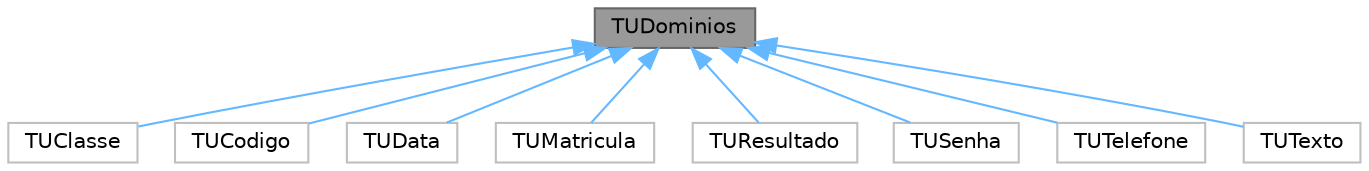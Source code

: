 digraph "TUDominios"
{
 // INTERACTIVE_SVG=YES
 // LATEX_PDF_SIZE
  bgcolor="transparent";
  edge [fontname=Helvetica,fontsize=10,labelfontname=Helvetica,labelfontsize=10];
  node [fontname=Helvetica,fontsize=10,shape=box,height=0.2,width=0.4];
  Node1 [label="TUDominios",height=0.2,width=0.4,color="gray40", fillcolor="grey60", style="filled", fontcolor="black",tooltip=" "];
  Node1 -> Node2 [dir="back",color="steelblue1",style="solid"];
  Node2 [label="TUClasse",height=0.2,width=0.4,color="grey75", fillcolor="white", style="filled",URL="$class_t_u_classe.html",tooltip=" "];
  Node1 -> Node3 [dir="back",color="steelblue1",style="solid"];
  Node3 [label="TUCodigo",height=0.2,width=0.4,color="grey75", fillcolor="white", style="filled",URL="$class_t_u_codigo.html",tooltip=" "];
  Node1 -> Node4 [dir="back",color="steelblue1",style="solid"];
  Node4 [label="TUData",height=0.2,width=0.4,color="grey75", fillcolor="white", style="filled",URL="$class_t_u_data.html",tooltip=" "];
  Node1 -> Node5 [dir="back",color="steelblue1",style="solid"];
  Node5 [label="TUMatricula",height=0.2,width=0.4,color="grey75", fillcolor="white", style="filled",URL="$class_t_u_matricula.html",tooltip=" "];
  Node1 -> Node6 [dir="back",color="steelblue1",style="solid"];
  Node6 [label="TUResultado",height=0.2,width=0.4,color="grey75", fillcolor="white", style="filled",URL="$class_t_u_resultado.html",tooltip=" "];
  Node1 -> Node7 [dir="back",color="steelblue1",style="solid"];
  Node7 [label="TUSenha",height=0.2,width=0.4,color="grey75", fillcolor="white", style="filled",URL="$class_t_u_senha.html",tooltip=" "];
  Node1 -> Node8 [dir="back",color="steelblue1",style="solid"];
  Node8 [label="TUTelefone",height=0.2,width=0.4,color="grey75", fillcolor="white", style="filled",URL="$class_t_u_telefone.html",tooltip=" "];
  Node1 -> Node9 [dir="back",color="steelblue1",style="solid"];
  Node9 [label="TUTexto",height=0.2,width=0.4,color="grey75", fillcolor="white", style="filled",URL="$class_t_u_texto.html",tooltip=" "];
}
